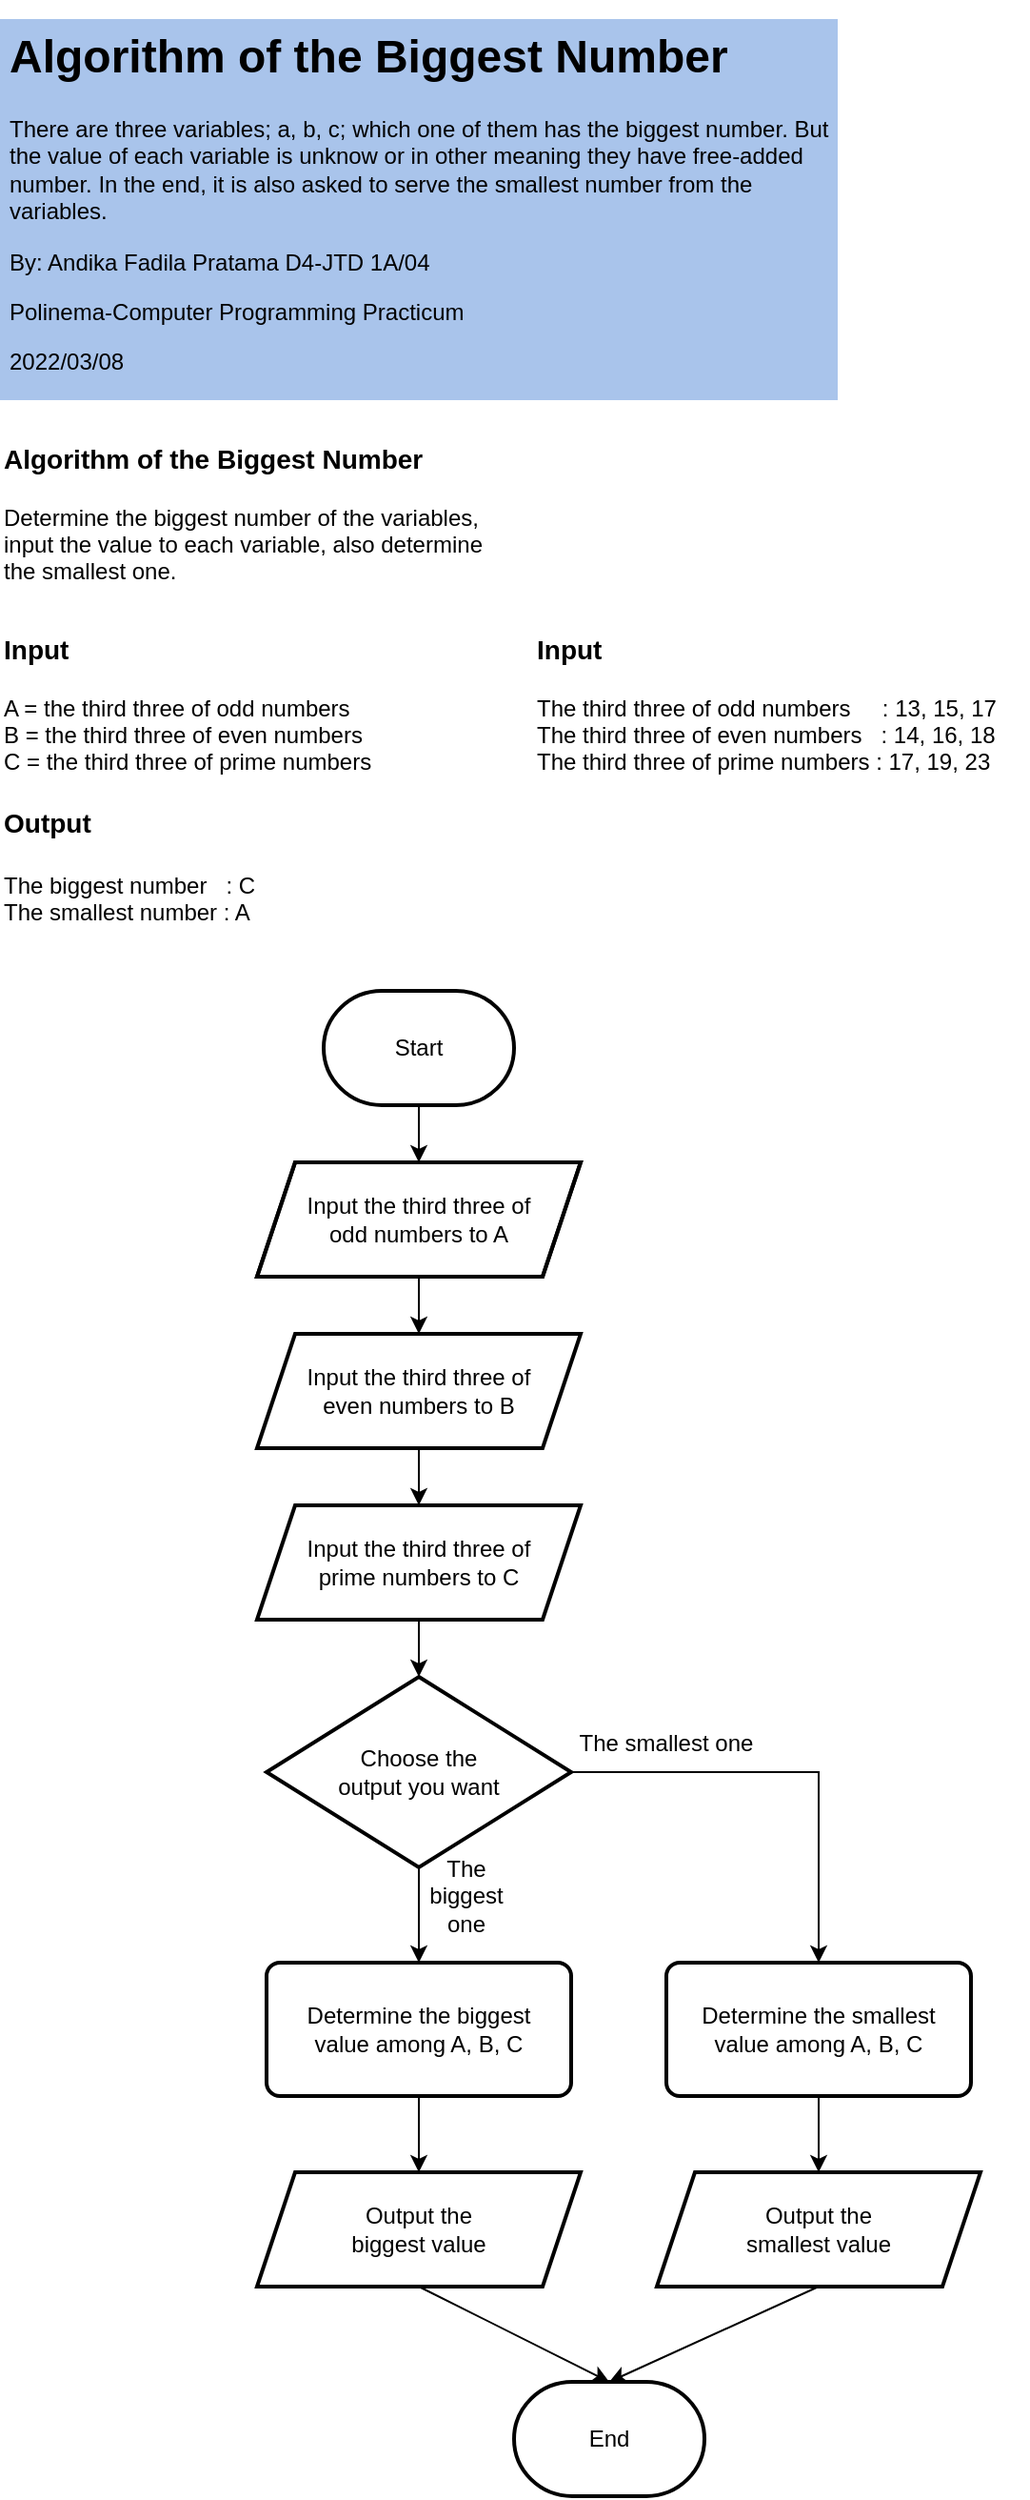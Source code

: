 <mxfile version="16.6.7" type="github">
  <diagram id="FyUC15ltl5w7iGFSESEg" name="Page-1">
    <mxGraphModel dx="868" dy="468" grid="1" gridSize="10" guides="1" tooltips="1" connect="1" arrows="1" fold="1" page="1" pageScale="1" pageWidth="850" pageHeight="1100" math="0" shadow="0">
      <root>
        <mxCell id="0" />
        <mxCell id="1" parent="0" />
        <mxCell id="pDFiFOuWWyRkBDwkZ7m2-1" value="&lt;h1&gt;Algorithm of the Biggest Number&lt;br&gt;&lt;/h1&gt;&lt;p&gt;There are three variables; a, b, c; which one of them has the biggest number. But the value of each variable is unknow or in other meaning they have free-added number. In the end, it is also asked to serve the smallest number from the variables.&lt;/p&gt;&lt;p&gt;By: Andika Fadila Pratama D4-JTD 1A/04&lt;/p&gt;&lt;p&gt;Polinema-Computer Programming Practicum&lt;/p&gt;&lt;p&gt;2022/03/08&lt;br&gt;&lt;/p&gt;" style="text;html=1;strokeColor=none;fillColor=#A9C4EB;spacing=5;spacingTop=-20;whiteSpace=wrap;overflow=hidden;rounded=0;" vertex="1" parent="1">
          <mxGeometry x="40" y="40" width="440" height="200" as="geometry" />
        </mxCell>
        <mxCell id="pDFiFOuWWyRkBDwkZ7m2-2" value="&lt;div align=&quot;left&quot;&gt;&lt;font size=&quot;1&quot;&gt;&lt;b style=&quot;font-size: 14px&quot;&gt;Algorithm of the Biggest Number&lt;/b&gt;&lt;/font&gt;&lt;/div&gt;&lt;div align=&quot;left&quot;&gt;&lt;br&gt;&lt;/div&gt;&lt;div align=&quot;left&quot;&gt;Determine the biggest number of the variables, input the value to each variable, also determine the smallest one.&lt;br&gt;&lt;/div&gt;" style="text;html=1;strokeColor=none;fillColor=none;align=left;verticalAlign=middle;whiteSpace=wrap;rounded=0;" vertex="1" parent="1">
          <mxGeometry x="40" y="260" width="260" height="80" as="geometry" />
        </mxCell>
        <mxCell id="pDFiFOuWWyRkBDwkZ7m2-3" value="&lt;div align=&quot;left&quot;&gt;&lt;b&gt;Input&lt;/b&gt;&lt;/div&gt;&lt;div style=&quot;font-size: 12px&quot; align=&quot;left&quot;&gt;&lt;font style=&quot;font-size: 12px&quot;&gt;&lt;br&gt;&lt;/font&gt;&lt;/div&gt;&lt;div style=&quot;font-size: 12px&quot; align=&quot;left&quot;&gt;&lt;font style=&quot;font-size: 12px&quot;&gt;A = the third three of odd numbers&lt;br&gt;&lt;/font&gt;&lt;/div&gt;&lt;div style=&quot;font-size: 12px&quot; align=&quot;left&quot;&gt;&lt;font style=&quot;font-size: 12px&quot;&gt;B = the third three of even numbers&lt;br&gt;&lt;/font&gt;&lt;/div&gt;&lt;div style=&quot;font-size: 12px&quot; align=&quot;left&quot;&gt;&lt;font style=&quot;font-size: 12px&quot;&gt;C = the third three of prime numbers&lt;/font&gt;&lt;br&gt;&lt;/div&gt;" style="text;html=1;strokeColor=none;fillColor=none;align=left;verticalAlign=middle;whiteSpace=wrap;rounded=0;fontSize=14;" vertex="1" parent="1">
          <mxGeometry x="40" y="360" width="210" height="80" as="geometry" />
        </mxCell>
        <mxCell id="pDFiFOuWWyRkBDwkZ7m2-4" value="&lt;div align=&quot;left&quot;&gt;&lt;font size=&quot;1&quot;&gt;&lt;b style=&quot;font-size: 14px&quot;&gt;Input&lt;/b&gt;&lt;/font&gt;&lt;/div&gt;&lt;div align=&quot;left&quot;&gt;&lt;br&gt;&lt;/div&gt;&lt;div align=&quot;left&quot;&gt;The third three of odd numbers&amp;nbsp;&amp;nbsp;&amp;nbsp;&amp;nbsp; : 13, 15, 17&lt;br&gt;&lt;/div&gt;&lt;div align=&quot;left&quot;&gt;The third three of even numbers&amp;nbsp;&amp;nbsp; : 14, 16, 18&lt;br&gt;&lt;/div&gt;&lt;div align=&quot;left&quot;&gt;The third three of prime numbers : 17, 19, 23&lt;br&gt;&lt;/div&gt;" style="text;html=1;strokeColor=none;fillColor=none;align=left;verticalAlign=middle;whiteSpace=wrap;rounded=0;fontSize=12;" vertex="1" parent="1">
          <mxGeometry x="320" y="360" width="260" height="80" as="geometry" />
        </mxCell>
        <mxCell id="pDFiFOuWWyRkBDwkZ7m2-5" value="&lt;div&gt;&lt;b&gt;Output&lt;/b&gt;&lt;/div&gt;&lt;div&gt;&lt;br&gt;&lt;/div&gt;&lt;div style=&quot;font-size: 12px&quot;&gt;The biggest number&amp;nbsp;&amp;nbsp; : C&lt;/div&gt;&lt;div style=&quot;font-size: 12px&quot;&gt;The smallest number : A&lt;br&gt;&lt;/div&gt;" style="text;html=1;strokeColor=none;fillColor=none;align=left;verticalAlign=middle;whiteSpace=wrap;rounded=0;fontSize=14;" vertex="1" parent="1">
          <mxGeometry x="40" y="450" width="410" height="70" as="geometry" />
        </mxCell>
        <mxCell id="pDFiFOuWWyRkBDwkZ7m2-6" value="" style="strokeWidth=2;html=1;shape=mxgraph.flowchart.terminator;whiteSpace=wrap;fontSize=12;fillColor=none;" vertex="1" parent="1">
          <mxGeometry x="210" y="550" width="100" height="60" as="geometry" />
        </mxCell>
        <mxCell id="pDFiFOuWWyRkBDwkZ7m2-7" value="Start" style="text;html=1;strokeColor=none;fillColor=none;align=center;verticalAlign=middle;whiteSpace=wrap;rounded=0;fontSize=12;" vertex="1" parent="1">
          <mxGeometry x="230" y="565" width="60" height="30" as="geometry" />
        </mxCell>
        <mxCell id="pDFiFOuWWyRkBDwkZ7m2-8" value="" style="endArrow=classic;html=1;rounded=0;fontSize=12;exitX=0.5;exitY=1;exitDx=0;exitDy=0;exitPerimeter=0;entryX=0.5;entryY=0;entryDx=0;entryDy=0;" edge="1" parent="1" source="pDFiFOuWWyRkBDwkZ7m2-6" target="pDFiFOuWWyRkBDwkZ7m2-9">
          <mxGeometry width="50" height="50" relative="1" as="geometry">
            <mxPoint x="340" y="660" as="sourcePoint" />
            <mxPoint x="320" y="580" as="targetPoint" />
          </mxGeometry>
        </mxCell>
        <mxCell id="pDFiFOuWWyRkBDwkZ7m2-9" value="" style="shape=parallelogram;perimeter=parallelogramPerimeter;whiteSpace=wrap;html=1;fixedSize=1;fontSize=12;fillColor=none;strokeWidth=2;" vertex="1" parent="1">
          <mxGeometry x="175" y="640" width="170" height="60" as="geometry" />
        </mxCell>
        <mxCell id="pDFiFOuWWyRkBDwkZ7m2-10" value="Input the third three of odd numbers to A" style="text;html=1;strokeColor=none;fillColor=none;align=center;verticalAlign=middle;whiteSpace=wrap;rounded=0;fontSize=12;" vertex="1" parent="1">
          <mxGeometry x="200" y="655" width="120" height="30" as="geometry" />
        </mxCell>
        <mxCell id="pDFiFOuWWyRkBDwkZ7m2-11" value="" style="endArrow=classic;html=1;rounded=0;fontSize=12;exitX=0.5;exitY=1;exitDx=0;exitDy=0;entryX=0.5;entryY=0;entryDx=0;entryDy=0;" edge="1" parent="1" source="pDFiFOuWWyRkBDwkZ7m2-9" target="pDFiFOuWWyRkBDwkZ7m2-13">
          <mxGeometry width="50" height="50" relative="1" as="geometry">
            <mxPoint x="340" y="630" as="sourcePoint" />
            <mxPoint x="340" y="710" as="targetPoint" />
          </mxGeometry>
        </mxCell>
        <mxCell id="pDFiFOuWWyRkBDwkZ7m2-12" value="" style="shape=parallelogram;perimeter=parallelogramPerimeter;whiteSpace=wrap;html=1;fixedSize=1;fontSize=12;fillColor=none;strokeWidth=2;" vertex="1" parent="1">
          <mxGeometry x="175" y="640" width="170" height="60" as="geometry" />
        </mxCell>
        <mxCell id="pDFiFOuWWyRkBDwkZ7m2-13" value="" style="shape=parallelogram;perimeter=parallelogramPerimeter;whiteSpace=wrap;html=1;fixedSize=1;fontSize=12;fillColor=none;strokeWidth=2;" vertex="1" parent="1">
          <mxGeometry x="175" y="730" width="170" height="60" as="geometry" />
        </mxCell>
        <mxCell id="pDFiFOuWWyRkBDwkZ7m2-15" value="Input the third three of even numbers to B" style="text;html=1;strokeColor=none;fillColor=none;align=center;verticalAlign=middle;whiteSpace=wrap;rounded=0;fontSize=12;" vertex="1" parent="1">
          <mxGeometry x="200" y="745" width="120" height="30" as="geometry" />
        </mxCell>
        <mxCell id="pDFiFOuWWyRkBDwkZ7m2-16" value="" style="shape=parallelogram;perimeter=parallelogramPerimeter;whiteSpace=wrap;html=1;fixedSize=1;fontSize=12;fillColor=none;strokeWidth=2;" vertex="1" parent="1">
          <mxGeometry x="175" y="820" width="170" height="60" as="geometry" />
        </mxCell>
        <mxCell id="pDFiFOuWWyRkBDwkZ7m2-17" value="Input the third three of prime numbers to C" style="text;html=1;strokeColor=none;fillColor=none;align=center;verticalAlign=middle;whiteSpace=wrap;rounded=0;fontSize=12;" vertex="1" parent="1">
          <mxGeometry x="195" y="835" width="130" height="30" as="geometry" />
        </mxCell>
        <mxCell id="pDFiFOuWWyRkBDwkZ7m2-18" value="" style="endArrow=classic;html=1;rounded=0;fontSize=12;exitX=0.5;exitY=1;exitDx=0;exitDy=0;entryX=0.5;entryY=0;entryDx=0;entryDy=0;" edge="1" parent="1" source="pDFiFOuWWyRkBDwkZ7m2-13" target="pDFiFOuWWyRkBDwkZ7m2-16">
          <mxGeometry width="50" height="50" relative="1" as="geometry">
            <mxPoint x="340" y="720" as="sourcePoint" />
            <mxPoint x="390" y="670" as="targetPoint" />
          </mxGeometry>
        </mxCell>
        <mxCell id="pDFiFOuWWyRkBDwkZ7m2-19" value="" style="rounded=1;whiteSpace=wrap;html=1;absoluteArcSize=1;arcSize=14;strokeWidth=2;fontSize=12;fillColor=none;" vertex="1" parent="1">
          <mxGeometry x="180" y="1060" width="160" height="70" as="geometry" />
        </mxCell>
        <mxCell id="pDFiFOuWWyRkBDwkZ7m2-20" value="Determine the biggest value among A, B, C" style="text;html=1;strokeColor=none;fillColor=none;align=center;verticalAlign=middle;whiteSpace=wrap;rounded=0;fontSize=12;" vertex="1" parent="1">
          <mxGeometry x="190" y="1080" width="140" height="30" as="geometry" />
        </mxCell>
        <mxCell id="pDFiFOuWWyRkBDwkZ7m2-21" value="" style="endArrow=classic;html=1;rounded=0;fontSize=12;entryX=0.5;entryY=0;entryDx=0;entryDy=0;exitX=0.5;exitY=1;exitDx=0;exitDy=0;exitPerimeter=0;" edge="1" parent="1" source="pDFiFOuWWyRkBDwkZ7m2-22" target="pDFiFOuWWyRkBDwkZ7m2-19">
          <mxGeometry width="50" height="50" relative="1" as="geometry">
            <mxPoint x="70" y="910" as="sourcePoint" />
            <mxPoint x="390" y="820" as="targetPoint" />
          </mxGeometry>
        </mxCell>
        <mxCell id="pDFiFOuWWyRkBDwkZ7m2-22" value="" style="strokeWidth=2;html=1;shape=mxgraph.flowchart.decision;whiteSpace=wrap;fontSize=12;fillColor=none;" vertex="1" parent="1">
          <mxGeometry x="180" y="910" width="160" height="100" as="geometry" />
        </mxCell>
        <mxCell id="pDFiFOuWWyRkBDwkZ7m2-23" value="Choose the output you want" style="text;html=1;strokeColor=none;fillColor=none;align=center;verticalAlign=middle;whiteSpace=wrap;rounded=0;fontSize=12;" vertex="1" parent="1">
          <mxGeometry x="215" y="945" width="90" height="30" as="geometry" />
        </mxCell>
        <mxCell id="pDFiFOuWWyRkBDwkZ7m2-24" value="" style="endArrow=classic;html=1;rounded=0;fontSize=12;exitX=0.5;exitY=1;exitDx=0;exitDy=0;entryX=0.5;entryY=0;entryDx=0;entryDy=0;entryPerimeter=0;" edge="1" parent="1" source="pDFiFOuWWyRkBDwkZ7m2-16" target="pDFiFOuWWyRkBDwkZ7m2-22">
          <mxGeometry width="50" height="50" relative="1" as="geometry">
            <mxPoint x="340" y="930" as="sourcePoint" />
            <mxPoint x="390" y="880" as="targetPoint" />
          </mxGeometry>
        </mxCell>
        <mxCell id="pDFiFOuWWyRkBDwkZ7m2-25" value="" style="endArrow=classic;html=1;rounded=0;fontSize=12;exitX=1;exitY=0.5;exitDx=0;exitDy=0;exitPerimeter=0;entryX=0.5;entryY=0;entryDx=0;entryDy=0;" edge="1" parent="1" source="pDFiFOuWWyRkBDwkZ7m2-22" target="pDFiFOuWWyRkBDwkZ7m2-26">
          <mxGeometry width="50" height="50" relative="1" as="geometry">
            <mxPoint x="340" y="990" as="sourcePoint" />
            <mxPoint x="380" y="960" as="targetPoint" />
            <Array as="points">
              <mxPoint x="470" y="960" />
            </Array>
          </mxGeometry>
        </mxCell>
        <mxCell id="pDFiFOuWWyRkBDwkZ7m2-26" value="" style="rounded=1;whiteSpace=wrap;html=1;absoluteArcSize=1;arcSize=14;strokeWidth=2;fontSize=12;fillColor=none;" vertex="1" parent="1">
          <mxGeometry x="390" y="1060" width="160" height="70" as="geometry" />
        </mxCell>
        <mxCell id="pDFiFOuWWyRkBDwkZ7m2-27" value="Determine the smallest value among A, B, C" style="text;html=1;strokeColor=none;fillColor=none;align=center;verticalAlign=middle;whiteSpace=wrap;rounded=0;fontSize=12;" vertex="1" parent="1">
          <mxGeometry x="400" y="1080" width="140" height="30" as="geometry" />
        </mxCell>
        <mxCell id="pDFiFOuWWyRkBDwkZ7m2-28" value="The smallest one" style="text;html=1;strokeColor=none;fillColor=none;align=center;verticalAlign=middle;whiteSpace=wrap;rounded=0;fontSize=12;" vertex="1" parent="1">
          <mxGeometry x="340" y="930" width="100" height="30" as="geometry" />
        </mxCell>
        <mxCell id="pDFiFOuWWyRkBDwkZ7m2-29" value="The biggest one" style="text;html=1;strokeColor=none;fillColor=none;align=center;verticalAlign=middle;whiteSpace=wrap;rounded=0;fontSize=12;" vertex="1" parent="1">
          <mxGeometry x="260" y="1010" width="50" height="30" as="geometry" />
        </mxCell>
        <mxCell id="pDFiFOuWWyRkBDwkZ7m2-30" value="" style="shape=parallelogram;perimeter=parallelogramPerimeter;whiteSpace=wrap;html=1;fixedSize=1;fontSize=12;strokeWidth=2;fillColor=none;" vertex="1" parent="1">
          <mxGeometry x="175" y="1170" width="170" height="60" as="geometry" />
        </mxCell>
        <mxCell id="pDFiFOuWWyRkBDwkZ7m2-33" value="Output the biggest value" style="text;html=1;strokeColor=none;fillColor=none;align=center;verticalAlign=middle;whiteSpace=wrap;rounded=0;fontSize=12;" vertex="1" parent="1">
          <mxGeometry x="210" y="1185" width="100" height="30" as="geometry" />
        </mxCell>
        <mxCell id="pDFiFOuWWyRkBDwkZ7m2-34" value="" style="shape=parallelogram;perimeter=parallelogramPerimeter;whiteSpace=wrap;html=1;fixedSize=1;fontSize=12;strokeWidth=2;fillColor=none;" vertex="1" parent="1">
          <mxGeometry x="385" y="1170" width="170" height="60" as="geometry" />
        </mxCell>
        <mxCell id="pDFiFOuWWyRkBDwkZ7m2-35" value="Output the smallest value" style="text;html=1;strokeColor=none;fillColor=none;align=center;verticalAlign=middle;whiteSpace=wrap;rounded=0;fontSize=12;" vertex="1" parent="1">
          <mxGeometry x="420" y="1185" width="100" height="30" as="geometry" />
        </mxCell>
        <mxCell id="pDFiFOuWWyRkBDwkZ7m2-36" value="" style="endArrow=classic;html=1;rounded=0;fontSize=12;exitX=0.5;exitY=1;exitDx=0;exitDy=0;entryX=0.5;entryY=0;entryDx=0;entryDy=0;" edge="1" parent="1" source="pDFiFOuWWyRkBDwkZ7m2-19" target="pDFiFOuWWyRkBDwkZ7m2-30">
          <mxGeometry width="50" height="50" relative="1" as="geometry">
            <mxPoint x="340" y="1060" as="sourcePoint" />
            <mxPoint x="390" y="1010" as="targetPoint" />
          </mxGeometry>
        </mxCell>
        <mxCell id="pDFiFOuWWyRkBDwkZ7m2-37" value="" style="endArrow=classic;html=1;rounded=0;fontSize=12;exitX=0.5;exitY=1;exitDx=0;exitDy=0;entryX=0.5;entryY=0;entryDx=0;entryDy=0;" edge="1" parent="1" source="pDFiFOuWWyRkBDwkZ7m2-26" target="pDFiFOuWWyRkBDwkZ7m2-34">
          <mxGeometry width="50" height="50" relative="1" as="geometry">
            <mxPoint x="270" y="1140" as="sourcePoint" />
            <mxPoint x="270" y="1180" as="targetPoint" />
          </mxGeometry>
        </mxCell>
        <mxCell id="pDFiFOuWWyRkBDwkZ7m2-38" value="" style="strokeWidth=2;html=1;shape=mxgraph.flowchart.terminator;whiteSpace=wrap;fontSize=12;fillColor=none;" vertex="1" parent="1">
          <mxGeometry x="310" y="1280" width="100" height="60" as="geometry" />
        </mxCell>
        <mxCell id="pDFiFOuWWyRkBDwkZ7m2-39" value="End" style="text;html=1;strokeColor=none;fillColor=none;align=center;verticalAlign=middle;whiteSpace=wrap;rounded=0;fontSize=12;" vertex="1" parent="1">
          <mxGeometry x="330" y="1295" width="60" height="30" as="geometry" />
        </mxCell>
        <mxCell id="pDFiFOuWWyRkBDwkZ7m2-40" value="" style="endArrow=classic;html=1;rounded=0;fontSize=12;exitX=0.5;exitY=1;exitDx=0;exitDy=0;entryX=0.5;entryY=0;entryDx=0;entryDy=0;entryPerimeter=0;" edge="1" parent="1" source="pDFiFOuWWyRkBDwkZ7m2-30" target="pDFiFOuWWyRkBDwkZ7m2-38">
          <mxGeometry width="50" height="50" relative="1" as="geometry">
            <mxPoint x="340" y="1210" as="sourcePoint" />
            <mxPoint x="390" y="1160" as="targetPoint" />
          </mxGeometry>
        </mxCell>
        <mxCell id="pDFiFOuWWyRkBDwkZ7m2-41" value="" style="endArrow=classic;html=1;rounded=0;fontSize=12;exitX=0.5;exitY=1;exitDx=0;exitDy=0;entryX=0.5;entryY=0;entryDx=0;entryDy=0;entryPerimeter=0;" edge="1" parent="1" source="pDFiFOuWWyRkBDwkZ7m2-34" target="pDFiFOuWWyRkBDwkZ7m2-38">
          <mxGeometry width="50" height="50" relative="1" as="geometry">
            <mxPoint x="340" y="1210" as="sourcePoint" />
            <mxPoint x="390" y="1160" as="targetPoint" />
          </mxGeometry>
        </mxCell>
      </root>
    </mxGraphModel>
  </diagram>
</mxfile>
